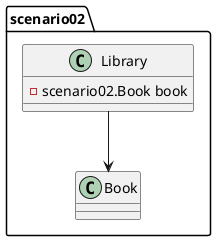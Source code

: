 @startuml
class scenario02.Library {
  - scenario02.Book book
}
class scenario02.Book
scenario02.Library --> scenario02.Book
@enduml
